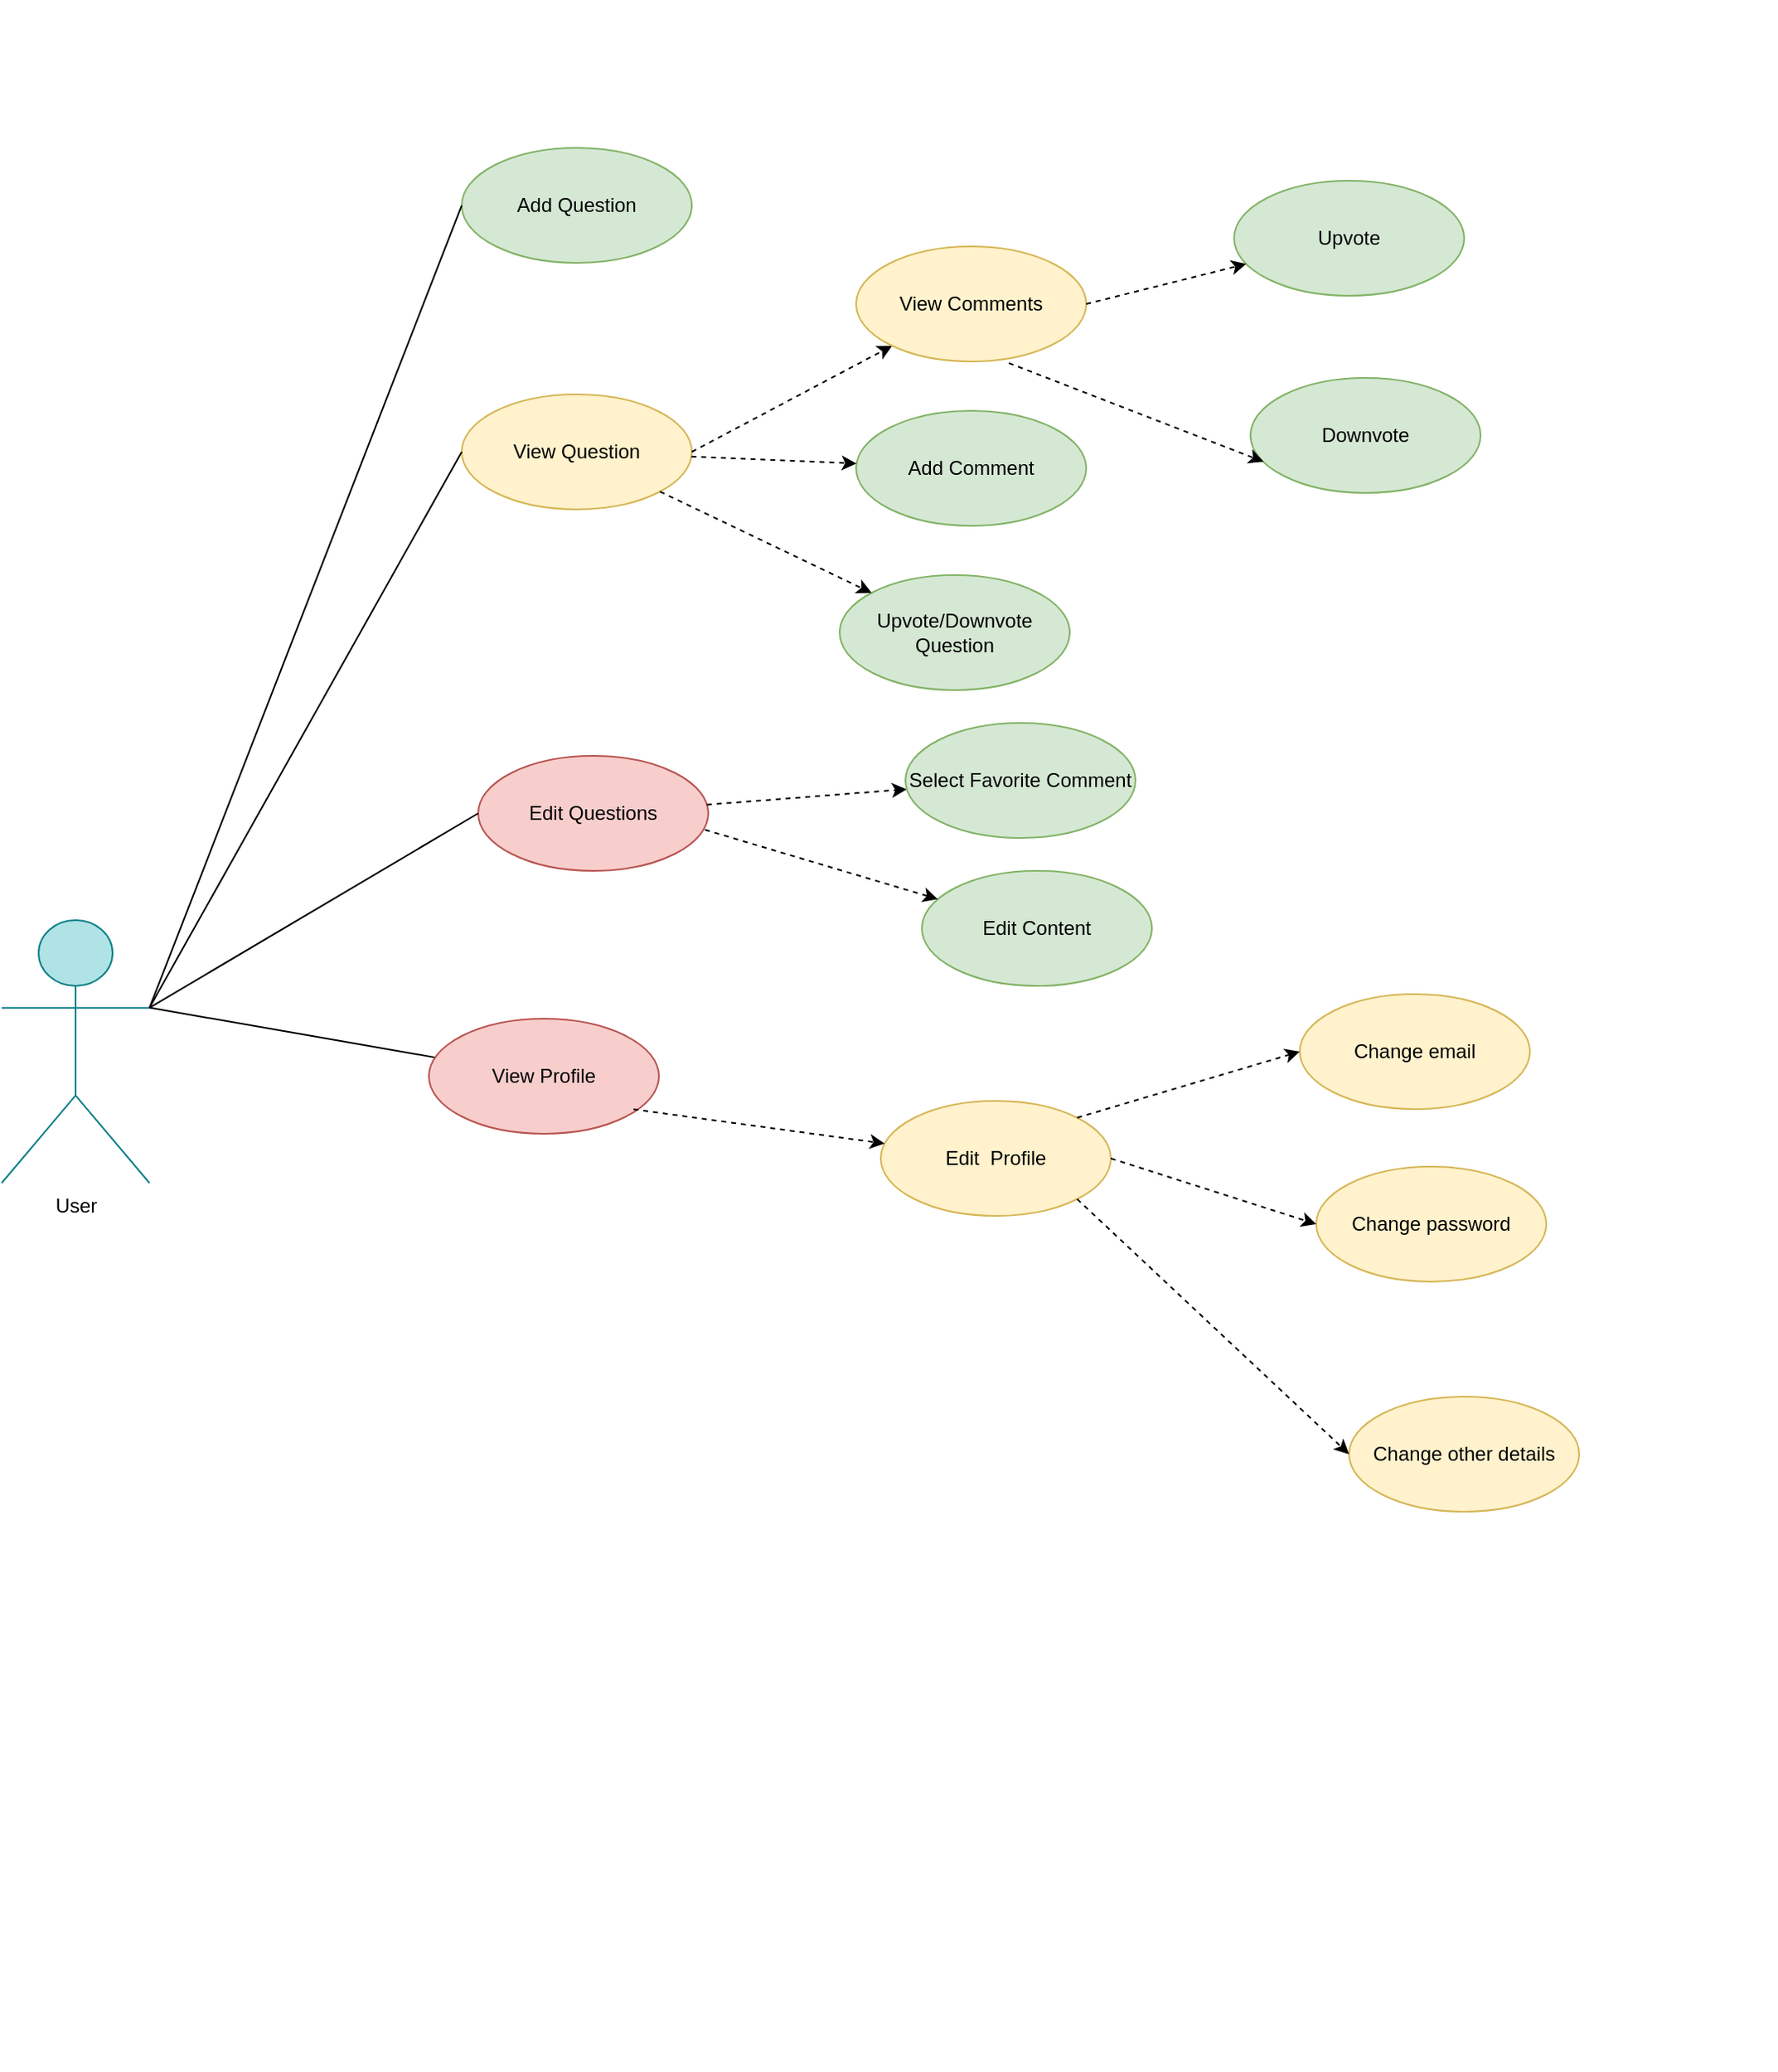 <mxfile version="20.6.0" type="device"><diagram id="7eYi1B6CGhNE5ZyLDeYX" name="Page-1"><mxGraphModel dx="1350" dy="793" grid="1" gridSize="10" guides="1" tooltips="1" connect="1" arrows="1" fold="1" page="1" pageScale="1" pageWidth="1169" pageHeight="1654" math="0" shadow="0"><root><mxCell id="0"/><mxCell id="1" parent="0"/><mxCell id="7K_CxVk9FlRntlY2oABg-1" value="User" style="shape=umlActor;verticalLabelPosition=bottom;verticalAlign=top;html=1;fillColor=#b0e3e6;strokeColor=#0e8088;" parent="1" vertex="1"><mxGeometry x="50" y="580" width="90" height="160" as="geometry"/></mxCell><mxCell id="7K_CxVk9FlRntlY2oABg-4" value="" style="rounded=0;whiteSpace=wrap;html=1;strokeColor=none;" parent="1" vertex="1"><mxGeometry x="210" y="20" width="920" height="1260" as="geometry"/></mxCell><mxCell id="7K_CxVk9FlRntlY2oABg-5" value="Add Question" style="ellipse;whiteSpace=wrap;html=1;fillColor=#d5e8d4;strokeColor=#82b366;" parent="1" vertex="1"><mxGeometry x="330" y="110" width="140" height="70" as="geometry"/></mxCell><mxCell id="7K_CxVk9FlRntlY2oABg-7" value="View Question" style="ellipse;whiteSpace=wrap;html=1;fillColor=#fff2cc;strokeColor=#d6b656;" parent="1" vertex="1"><mxGeometry x="330" y="260" width="140" height="70" as="geometry"/></mxCell><mxCell id="7K_CxVk9FlRntlY2oABg-15" value="" style="endArrow=classic;html=1;rounded=0;exitX=1;exitY=0.5;exitDx=0;exitDy=0;dashed=1;" parent="1" source="7K_CxVk9FlRntlY2oABg-7" edge="1" target="WIJq3GPS2_3gw0SNsPU8-1"><mxGeometry width="50" height="50" relative="1" as="geometry"><mxPoint x="439.497" y="320.251" as="sourcePoint"/><mxPoint x="540" y="335" as="targetPoint"/></mxGeometry></mxCell><mxCell id="7K_CxVk9FlRntlY2oABg-17" value="Edit Questions" style="ellipse;whiteSpace=wrap;html=1;fillColor=#f8cecc;strokeColor=#b85450;" parent="1" vertex="1"><mxGeometry x="340" y="480" width="140" height="70" as="geometry"/></mxCell><mxCell id="7K_CxVk9FlRntlY2oABg-25" value="Edit&amp;nbsp; Profile" style="ellipse;whiteSpace=wrap;html=1;fillColor=#fff2cc;strokeColor=#d6b656;" parent="1" vertex="1"><mxGeometry x="585" y="690" width="140" height="70" as="geometry"/></mxCell><mxCell id="7K_CxVk9FlRntlY2oABg-26" value="Change email" style="ellipse;whiteSpace=wrap;html=1;fillColor=#fff2cc;strokeColor=#d6b656;" parent="1" vertex="1"><mxGeometry x="840" y="625" width="140" height="70" as="geometry"/></mxCell><mxCell id="7K_CxVk9FlRntlY2oABg-27" value="Change password" style="ellipse;whiteSpace=wrap;html=1;fillColor=#fff2cc;strokeColor=#d6b656;" parent="1" vertex="1"><mxGeometry x="850" y="730" width="140" height="70" as="geometry"/></mxCell><mxCell id="7K_CxVk9FlRntlY2oABg-28" value="Change other details" style="ellipse;whiteSpace=wrap;html=1;fillColor=#fff2cc;strokeColor=#d6b656;" parent="1" vertex="1"><mxGeometry x="870" y="870" width="140" height="70" as="geometry"/></mxCell><mxCell id="7K_CxVk9FlRntlY2oABg-29" value="" style="endArrow=classic;html=1;rounded=0;exitX=1;exitY=0;exitDx=0;exitDy=0;dashed=1;entryX=0;entryY=0.5;entryDx=0;entryDy=0;" parent="1" source="7K_CxVk9FlRntlY2oABg-25" target="7K_CxVk9FlRntlY2oABg-26" edge="1"><mxGeometry width="50" height="50" relative="1" as="geometry"><mxPoint x="429.497" y="875.251" as="sourcePoint"/><mxPoint x="540" y="810" as="targetPoint"/></mxGeometry></mxCell><mxCell id="7K_CxVk9FlRntlY2oABg-31" value="" style="endArrow=classic;html=1;rounded=0;dashed=1;exitX=1;exitY=0.5;exitDx=0;exitDy=0;entryX=0;entryY=0.5;entryDx=0;entryDy=0;" parent="1" source="7K_CxVk9FlRntlY2oABg-25" target="7K_CxVk9FlRntlY2oABg-27" edge="1"><mxGeometry width="50" height="50" relative="1" as="geometry"><mxPoint x="450" y="925" as="sourcePoint"/><mxPoint x="510" y="925" as="targetPoint"/></mxGeometry></mxCell><mxCell id="7K_CxVk9FlRntlY2oABg-32" value="" style="endArrow=classic;html=1;rounded=0;exitX=1;exitY=1;exitDx=0;exitDy=0;entryX=0;entryY=0.5;entryDx=0;entryDy=0;dashed=1;" parent="1" source="7K_CxVk9FlRntlY2oABg-25" target="7K_CxVk9FlRntlY2oABg-28" edge="1"><mxGeometry width="50" height="50" relative="1" as="geometry"><mxPoint x="429.497" y="949.999" as="sourcePoint"/><mxPoint x="540" y="1015.25" as="targetPoint"/></mxGeometry></mxCell><mxCell id="7K_CxVk9FlRntlY2oABg-34" value="" style="endArrow=none;html=1;rounded=0;entryX=0;entryY=0.5;entryDx=0;entryDy=0;exitX=1;exitY=0.333;exitDx=0;exitDy=0;exitPerimeter=0;" parent="1" source="7K_CxVk9FlRntlY2oABg-1" target="7K_CxVk9FlRntlY2oABg-7" edge="1"><mxGeometry width="50" height="50" relative="1" as="geometry"><mxPoint x="630" y="700" as="sourcePoint"/><mxPoint x="680" y="650" as="targetPoint"/></mxGeometry></mxCell><mxCell id="7K_CxVk9FlRntlY2oABg-35" value="" style="endArrow=none;html=1;rounded=0;exitX=1;exitY=0.333;exitDx=0;exitDy=0;exitPerimeter=0;entryX=0;entryY=0.5;entryDx=0;entryDy=0;" parent="1" source="7K_CxVk9FlRntlY2oABg-1" target="7K_CxVk9FlRntlY2oABg-17" edge="1"><mxGeometry width="50" height="50" relative="1" as="geometry"><mxPoint x="630" y="700" as="sourcePoint"/><mxPoint x="680" y="650" as="targetPoint"/></mxGeometry></mxCell><mxCell id="7K_CxVk9FlRntlY2oABg-38" value="" style="endArrow=none;html=1;rounded=0;exitX=1;exitY=0.333;exitDx=0;exitDy=0;exitPerimeter=0;" parent="1" source="7K_CxVk9FlRntlY2oABg-1" target="TYVNbq6VOQGs9cbWlv1G-17" edge="1"><mxGeometry width="50" height="50" relative="1" as="geometry"><mxPoint x="630" y="700" as="sourcePoint"/><mxPoint x="680" y="650" as="targetPoint"/></mxGeometry></mxCell><mxCell id="7K_CxVk9FlRntlY2oABg-39" value="" style="endArrow=none;html=1;rounded=0;exitX=1;exitY=0.333;exitDx=0;exitDy=0;exitPerimeter=0;entryX=0;entryY=0.5;entryDx=0;entryDy=0;" parent="1" source="7K_CxVk9FlRntlY2oABg-1" target="7K_CxVk9FlRntlY2oABg-5" edge="1"><mxGeometry width="50" height="50" relative="1" as="geometry"><mxPoint x="630" y="500" as="sourcePoint"/><mxPoint x="680" y="450" as="targetPoint"/></mxGeometry></mxCell><mxCell id="WIJq3GPS2_3gw0SNsPU8-1" value="View Comments" style="ellipse;whiteSpace=wrap;html=1;fillColor=#fff2cc;strokeColor=#d6b656;" parent="1" vertex="1"><mxGeometry x="570" y="170" width="140" height="70" as="geometry"/></mxCell><mxCell id="TYVNbq6VOQGs9cbWlv1G-1" value="Upvote" style="ellipse;whiteSpace=wrap;html=1;fillColor=#d5e8d4;strokeColor=#82b366;" vertex="1" parent="1"><mxGeometry x="800" y="130" width="140" height="70" as="geometry"/></mxCell><mxCell id="TYVNbq6VOQGs9cbWlv1G-2" value="Downvote" style="ellipse;whiteSpace=wrap;html=1;fillColor=#d5e8d4;strokeColor=#82b366;" vertex="1" parent="1"><mxGeometry x="810" y="250" width="140" height="70" as="geometry"/></mxCell><mxCell id="TYVNbq6VOQGs9cbWlv1G-5" value="" style="endArrow=classic;html=1;rounded=0;exitX=1;exitY=0.5;exitDx=0;exitDy=0;dashed=1;" edge="1" parent="1" source="WIJq3GPS2_3gw0SNsPU8-1" target="TYVNbq6VOQGs9cbWlv1G-1"><mxGeometry width="50" height="50" relative="1" as="geometry"><mxPoint x="690" y="270" as="sourcePoint"/><mxPoint x="790" y="270" as="targetPoint"/></mxGeometry></mxCell><mxCell id="TYVNbq6VOQGs9cbWlv1G-6" value="" style="endArrow=classic;html=1;rounded=0;exitX=0.664;exitY=1.014;exitDx=0;exitDy=0;dashed=1;entryX=0.057;entryY=0.729;entryDx=0;entryDy=0;entryPerimeter=0;exitPerimeter=0;" edge="1" parent="1" source="WIJq3GPS2_3gw0SNsPU8-1" target="TYVNbq6VOQGs9cbWlv1G-2"><mxGeometry width="50" height="50" relative="1" as="geometry"><mxPoint x="650" y="329" as="sourcePoint"/><mxPoint x="750" y="329" as="targetPoint"/></mxGeometry></mxCell><mxCell id="TYVNbq6VOQGs9cbWlv1G-7" value="Add Comment" style="ellipse;whiteSpace=wrap;html=1;fillColor=#d5e8d4;strokeColor=#82b366;" vertex="1" parent="1"><mxGeometry x="570" y="270" width="140" height="70" as="geometry"/></mxCell><mxCell id="TYVNbq6VOQGs9cbWlv1G-8" value="" style="endArrow=classic;html=1;rounded=0;dashed=1;" edge="1" parent="1" source="7K_CxVk9FlRntlY2oABg-7" target="TYVNbq6VOQGs9cbWlv1G-7"><mxGeometry width="50" height="50" relative="1" as="geometry"><mxPoint x="480" y="305" as="sourcePoint"/><mxPoint x="601.936" y="240.445" as="targetPoint"/></mxGeometry></mxCell><mxCell id="TYVNbq6VOQGs9cbWlv1G-9" value="" style="endArrow=classic;html=1;rounded=0;dashed=1;" edge="1" parent="1" source="7K_CxVk9FlRntlY2oABg-17" target="TYVNbq6VOQGs9cbWlv1G-10"><mxGeometry width="50" height="50" relative="1" as="geometry"><mxPoint x="449.815" y="476.207" as="sourcePoint"/><mxPoint x="559.996" y="510.002" as="targetPoint"/></mxGeometry></mxCell><mxCell id="TYVNbq6VOQGs9cbWlv1G-10" value="Select Favorite Comment" style="ellipse;whiteSpace=wrap;html=1;fillColor=#d5e8d4;strokeColor=#82b366;" vertex="1" parent="1"><mxGeometry x="600" y="460" width="140" height="70" as="geometry"/></mxCell><mxCell id="TYVNbq6VOQGs9cbWlv1G-11" value="Upvote/Downvote Question" style="ellipse;whiteSpace=wrap;html=1;fillColor=#d5e8d4;strokeColor=#82b366;" vertex="1" parent="1"><mxGeometry x="560" y="370" width="140" height="70" as="geometry"/></mxCell><mxCell id="TYVNbq6VOQGs9cbWlv1G-14" value="" style="endArrow=classic;html=1;rounded=0;dashed=1;" edge="1" parent="1" source="7K_CxVk9FlRntlY2oABg-7" target="TYVNbq6VOQGs9cbWlv1G-11"><mxGeometry width="50" height="50" relative="1" as="geometry"><mxPoint x="479.764" y="307.873" as="sourcePoint"/><mxPoint x="580.242" y="312.093" as="targetPoint"/></mxGeometry></mxCell><mxCell id="TYVNbq6VOQGs9cbWlv1G-15" value="Edit Content" style="ellipse;whiteSpace=wrap;html=1;fillColor=#d5e8d4;strokeColor=#82b366;" vertex="1" parent="1"><mxGeometry x="610" y="550" width="140" height="70" as="geometry"/></mxCell><mxCell id="TYVNbq6VOQGs9cbWlv1G-16" value="" style="endArrow=classic;html=1;rounded=0;dashed=1;exitX=0.986;exitY=0.643;exitDx=0;exitDy=0;exitPerimeter=0;" edge="1" parent="1" source="7K_CxVk9FlRntlY2oABg-17" target="TYVNbq6VOQGs9cbWlv1G-15"><mxGeometry width="50" height="50" relative="1" as="geometry"><mxPoint x="489.252" y="519.897" as="sourcePoint"/><mxPoint x="610.814" y="510.322" as="targetPoint"/></mxGeometry></mxCell><mxCell id="TYVNbq6VOQGs9cbWlv1G-17" value="View Profile" style="ellipse;whiteSpace=wrap;html=1;fillColor=#f8cecc;strokeColor=#b85450;" vertex="1" parent="1"><mxGeometry x="310" y="640" width="140" height="70" as="geometry"/></mxCell><mxCell id="TYVNbq6VOQGs9cbWlv1G-18" value="" style="endArrow=classic;html=1;rounded=0;exitX=1;exitY=0;exitDx=0;exitDy=0;dashed=1;" edge="1" parent="1" target="7K_CxVk9FlRntlY2oABg-25"><mxGeometry width="50" height="50" relative="1" as="geometry"><mxPoint x="434.497" y="695.121" as="sourcePoint"/><mxPoint x="570" y="654.87" as="targetPoint"/></mxGeometry></mxCell></root></mxGraphModel></diagram></mxfile>